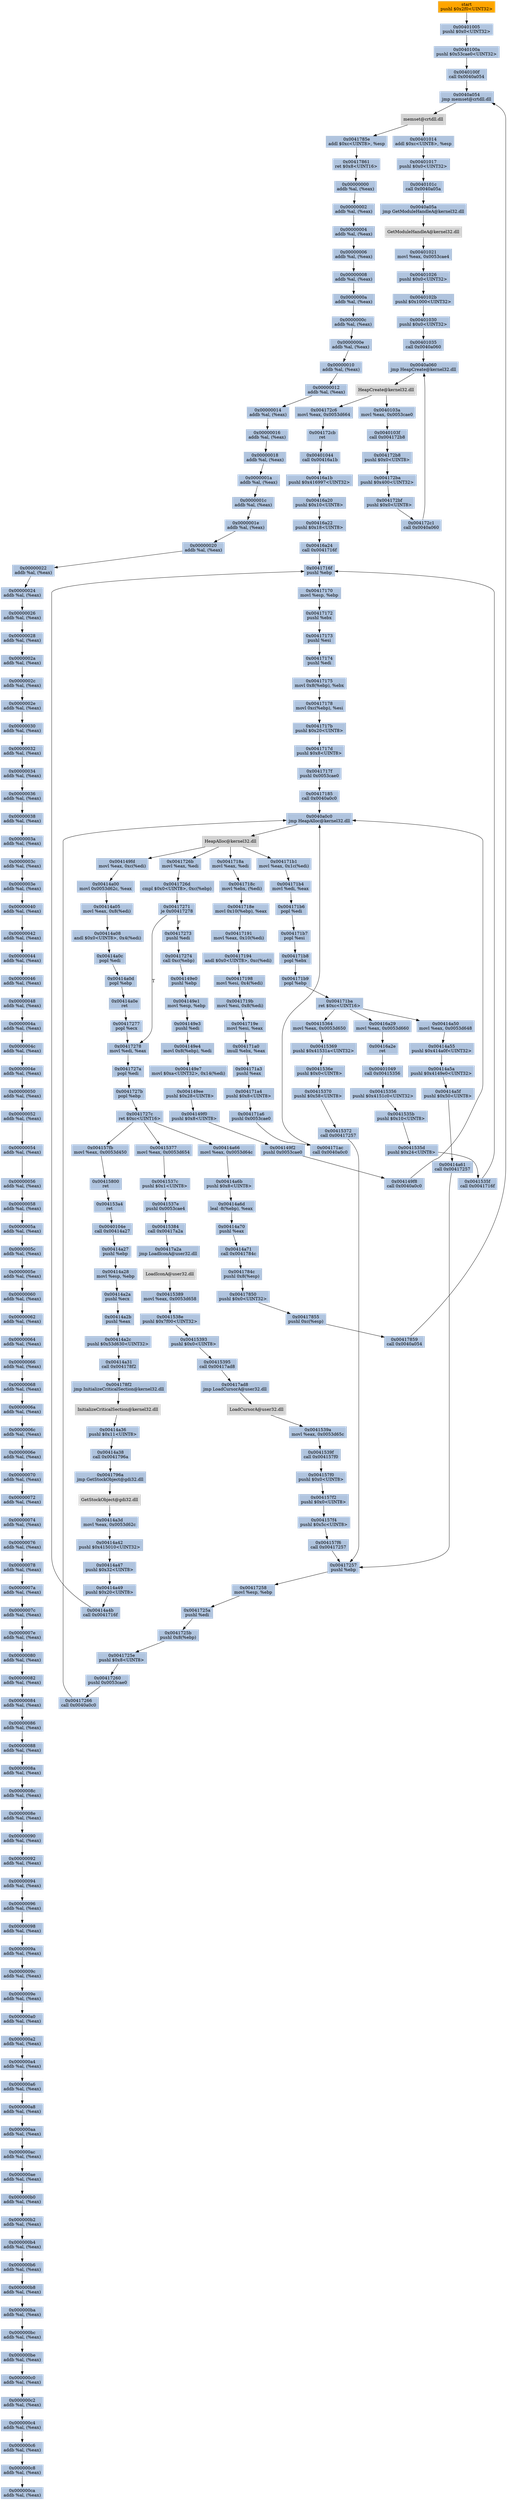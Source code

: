 digraph G {
node[shape=rectangle,style=filled,fillcolor=lightsteelblue,color=lightsteelblue]
bgcolor="transparent"
a0x00401000pushl_0x2f0UINT32[label="start\npushl $0x2f0<UINT32>",color="lightgrey",fillcolor="orange"];
a0x00401005pushl_0x0UINT32[label="0x00401005\npushl $0x0<UINT32>"];
a0x0040100apushl_0x53cae0UINT32[label="0x0040100a\npushl $0x53cae0<UINT32>"];
a0x0040100fcall_0x0040a054[label="0x0040100f\ncall 0x0040a054"];
a0x0040a054jmp_memset_crtdll_dll[label="0x0040a054\njmp memset@crtdll.dll"];
memset_crtdll_dll[label="memset@crtdll.dll",color="lightgrey",fillcolor="lightgrey"];
a0x00401014addl_0xcUINT8_esp[label="0x00401014\naddl $0xc<UINT8>, %esp"];
a0x00401017pushl_0x0UINT32[label="0x00401017\npushl $0x0<UINT32>"];
a0x0040101ccall_0x0040a05a[label="0x0040101c\ncall 0x0040a05a"];
a0x0040a05ajmp_GetModuleHandleA_kernel32_dll[label="0x0040a05a\njmp GetModuleHandleA@kernel32.dll"];
GetModuleHandleA_kernel32_dll[label="GetModuleHandleA@kernel32.dll",color="lightgrey",fillcolor="lightgrey"];
a0x00401021movl_eax_0x0053cae4[label="0x00401021\nmovl %eax, 0x0053cae4"];
a0x00401026pushl_0x0UINT32[label="0x00401026\npushl $0x0<UINT32>"];
a0x0040102bpushl_0x1000UINT32[label="0x0040102b\npushl $0x1000<UINT32>"];
a0x00401030pushl_0x0UINT32[label="0x00401030\npushl $0x0<UINT32>"];
a0x00401035call_0x0040a060[label="0x00401035\ncall 0x0040a060"];
a0x0040a060jmp_HeapCreate_kernel32_dll[label="0x0040a060\njmp HeapCreate@kernel32.dll"];
HeapCreate_kernel32_dll[label="HeapCreate@kernel32.dll",color="lightgrey",fillcolor="lightgrey"];
a0x0040103amovl_eax_0x0053cae0[label="0x0040103a\nmovl %eax, 0x0053cae0"];
a0x0040103fcall_0x004172b8[label="0x0040103f\ncall 0x004172b8"];
a0x004172b8pushl_0x0UINT8[label="0x004172b8\npushl $0x0<UINT8>"];
a0x004172bapushl_0x400UINT32[label="0x004172ba\npushl $0x400<UINT32>"];
a0x004172bfpushl_0x0UINT8[label="0x004172bf\npushl $0x0<UINT8>"];
a0x004172c1call_0x0040a060[label="0x004172c1\ncall 0x0040a060"];
a0x004172c6movl_eax_0x0053d664[label="0x004172c6\nmovl %eax, 0x0053d664"];
a0x004172cbret[label="0x004172cb\nret"];
a0x00401044call_0x00416a1b[label="0x00401044\ncall 0x00416a1b"];
a0x00416a1bpushl_0x416997UINT32[label="0x00416a1b\npushl $0x416997<UINT32>"];
a0x00416a20pushl_0x10UINT8[label="0x00416a20\npushl $0x10<UINT8>"];
a0x00416a22pushl_0x18UINT8[label="0x00416a22\npushl $0x18<UINT8>"];
a0x00416a24call_0x0041716f[label="0x00416a24\ncall 0x0041716f"];
a0x0041716fpushl_ebp[label="0x0041716f\npushl %ebp"];
a0x00417170movl_esp_ebp[label="0x00417170\nmovl %esp, %ebp"];
a0x00417172pushl_ebx[label="0x00417172\npushl %ebx"];
a0x00417173pushl_esi[label="0x00417173\npushl %esi"];
a0x00417174pushl_edi[label="0x00417174\npushl %edi"];
a0x00417175movl_0x8ebp__ebx[label="0x00417175\nmovl 0x8(%ebp), %ebx"];
a0x00417178movl_0xcebp__esi[label="0x00417178\nmovl 0xc(%ebp), %esi"];
a0x0041717bpushl_0x20UINT8[label="0x0041717b\npushl $0x20<UINT8>"];
a0x0041717dpushl_0x8UINT8[label="0x0041717d\npushl $0x8<UINT8>"];
a0x0041717fpushl_0x0053cae0[label="0x0041717f\npushl 0x0053cae0"];
a0x00417185call_0x0040a0c0[label="0x00417185\ncall 0x0040a0c0"];
a0x0040a0c0jmp_HeapAlloc_kernel32_dll[label="0x0040a0c0\njmp HeapAlloc@kernel32.dll"];
HeapAlloc_kernel32_dll[label="HeapAlloc@kernel32.dll",color="lightgrey",fillcolor="lightgrey"];
a0x0041718amovl_eax_edi[label="0x0041718a\nmovl %eax, %edi"];
a0x0041718cmovl_ebx_edi_[label="0x0041718c\nmovl %ebx, (%edi)"];
a0x0041718emovl_0x10ebp__eax[label="0x0041718e\nmovl 0x10(%ebp), %eax"];
a0x00417191movl_eax_0x10edi_[label="0x00417191\nmovl %eax, 0x10(%edi)"];
a0x00417194andl_0x0UINT8_0xcedi_[label="0x00417194\nandl $0x0<UINT8>, 0xc(%edi)"];
a0x00417198movl_esi_0x4edi_[label="0x00417198\nmovl %esi, 0x4(%edi)"];
a0x0041719bmovl_esi_0x8edi_[label="0x0041719b\nmovl %esi, 0x8(%edi)"];
a0x0041719emovl_esi_eax[label="0x0041719e\nmovl %esi, %eax"];
a0x004171a0imull_ebx_eax[label="0x004171a0\nimull %ebx, %eax"];
a0x004171a3pushl_eax[label="0x004171a3\npushl %eax"];
a0x004171a4pushl_0x8UINT8[label="0x004171a4\npushl $0x8<UINT8>"];
a0x004171a6pushl_0x0053cae0[label="0x004171a6\npushl 0x0053cae0"];
a0x004171accall_0x0040a0c0[label="0x004171ac\ncall 0x0040a0c0"];
a0x004171b1movl_eax_0x1cedi_[label="0x004171b1\nmovl %eax, 0x1c(%edi)"];
a0x004171b4movl_edi_eax[label="0x004171b4\nmovl %edi, %eax"];
a0x004171b6popl_edi[label="0x004171b6\npopl %edi"];
a0x004171b7popl_esi[label="0x004171b7\npopl %esi"];
a0x004171b8popl_ebx[label="0x004171b8\npopl %ebx"];
a0x004171b9popl_ebp[label="0x004171b9\npopl %ebp"];
a0x004171baret_0xcUINT16[label="0x004171ba\nret $0xc<UINT16>"];
a0x00416a29movl_eax_0x0053d660[label="0x00416a29\nmovl %eax, 0x0053d660"];
a0x00416a2eret[label="0x00416a2e\nret"];
a0x00401049call_0x00415356[label="0x00401049\ncall 0x00415356"];
a0x00415356pushl_0x4151c0UINT32[label="0x00415356\npushl $0x4151c0<UINT32>"];
a0x0041535bpushl_0x10UINT8[label="0x0041535b\npushl $0x10<UINT8>"];
a0x0041535dpushl_0x24UINT8[label="0x0041535d\npushl $0x24<UINT8>"];
a0x0041535fcall_0x0041716f[label="0x0041535f\ncall 0x0041716f"];
a0x00415364movl_eax_0x0053d650[label="0x00415364\nmovl %eax, 0x0053d650"];
a0x00415369pushl_0x41531aUINT32[label="0x00415369\npushl $0x41531a<UINT32>"];
a0x0041536epushl_0x0UINT8[label="0x0041536e\npushl $0x0<UINT8>"];
a0x00415370pushl_0x58UINT8[label="0x00415370\npushl $0x58<UINT8>"];
a0x00415372call_0x00417257[label="0x00415372\ncall 0x00417257"];
a0x00417257pushl_ebp[label="0x00417257\npushl %ebp"];
a0x00417258movl_esp_ebp[label="0x00417258\nmovl %esp, %ebp"];
a0x0041725apushl_edi[label="0x0041725a\npushl %edi"];
a0x0041725bpushl_0x8ebp_[label="0x0041725b\npushl 0x8(%ebp)"];
a0x0041725epushl_0x8UINT8[label="0x0041725e\npushl $0x8<UINT8>"];
a0x00417260pushl_0x0053cae0[label="0x00417260\npushl 0x0053cae0"];
a0x00417266call_0x0040a0c0[label="0x00417266\ncall 0x0040a0c0"];
a0x0041726bmovl_eax_edi[label="0x0041726b\nmovl %eax, %edi"];
a0x0041726dcmpl_0x0UINT8_0xcebp_[label="0x0041726d\ncmpl $0x0<UINT8>, 0xc(%ebp)"];
a0x00417271je_0x00417278[label="0x00417271\nje 0x00417278"];
a0x00417278movl_edi_eax[label="0x00417278\nmovl %edi, %eax"];
a0x0041727apopl_edi[label="0x0041727a\npopl %edi"];
a0x0041727bpopl_ebp[label="0x0041727b\npopl %ebp"];
a0x0041727cret_0xcUINT16[label="0x0041727c\nret $0xc<UINT16>"];
a0x00415377movl_eax_0x0053d654[label="0x00415377\nmovl %eax, 0x0053d654"];
a0x0041537cpushl_0x1UINT8[label="0x0041537c\npushl $0x1<UINT8>"];
a0x0041537epushl_0x0053cae4[label="0x0041537e\npushl 0x0053cae4"];
a0x00415384call_0x00417a2a[label="0x00415384\ncall 0x00417a2a"];
a0x00417a2ajmp_LoadIconA_user32_dll[label="0x00417a2a\njmp LoadIconA@user32.dll"];
LoadIconA_user32_dll[label="LoadIconA@user32.dll",color="lightgrey",fillcolor="lightgrey"];
a0x00415389movl_eax_0x0053d658[label="0x00415389\nmovl %eax, 0x0053d658"];
a0x0041538epushl_0x7f00UINT32[label="0x0041538e\npushl $0x7f00<UINT32>"];
a0x00415393pushl_0x0UINT8[label="0x00415393\npushl $0x0<UINT8>"];
a0x00415395call_0x00417ad8[label="0x00415395\ncall 0x00417ad8"];
a0x00417ad8jmp_LoadCursorA_user32_dll[label="0x00417ad8\njmp LoadCursorA@user32.dll"];
LoadCursorA_user32_dll[label="LoadCursorA@user32.dll",color="lightgrey",fillcolor="lightgrey"];
a0x0041539amovl_eax_0x0053d65c[label="0x0041539a\nmovl %eax, 0x0053d65c"];
a0x0041539fcall_0x004157f0[label="0x0041539f\ncall 0x004157f0"];
a0x004157f0pushl_0x0UINT8[label="0x004157f0\npushl $0x0<UINT8>"];
a0x004157f2pushl_0x0UINT8[label="0x004157f2\npushl $0x0<UINT8>"];
a0x004157f4pushl_0x5cUINT8[label="0x004157f4\npushl $0x5c<UINT8>"];
a0x004157f6call_0x00417257[label="0x004157f6\ncall 0x00417257"];
a0x004157fbmovl_eax_0x0053d450[label="0x004157fb\nmovl %eax, 0x0053d450"];
a0x00415800ret[label="0x00415800\nret"];
a0x004153a4ret[label="0x004153a4\nret"];
a0x0040104ecall_0x00414a27[label="0x0040104e\ncall 0x00414a27"];
a0x00414a27pushl_ebp[label="0x00414a27\npushl %ebp"];
a0x00414a28movl_esp_ebp[label="0x00414a28\nmovl %esp, %ebp"];
a0x00414a2apushl_ecx[label="0x00414a2a\npushl %ecx"];
a0x00414a2bpushl_eax[label="0x00414a2b\npushl %eax"];
a0x00414a2cpushl_0x53d630UINT32[label="0x00414a2c\npushl $0x53d630<UINT32>"];
a0x00414a31call_0x004178f2[label="0x00414a31\ncall 0x004178f2"];
a0x004178f2jmp_InitializeCriticalSection_kernel32_dll[label="0x004178f2\njmp InitializeCriticalSection@kernel32.dll"];
InitializeCriticalSection_kernel32_dll[label="InitializeCriticalSection@kernel32.dll",color="lightgrey",fillcolor="lightgrey"];
a0x00414a36pushl_0x11UINT8[label="0x00414a36\npushl $0x11<UINT8>"];
a0x00414a38call_0x0041796a[label="0x00414a38\ncall 0x0041796a"];
a0x0041796ajmp_GetStockObject_gdi32_dll[label="0x0041796a\njmp GetStockObject@gdi32.dll"];
GetStockObject_gdi32_dll[label="GetStockObject@gdi32.dll",color="lightgrey",fillcolor="lightgrey"];
a0x00414a3dmovl_eax_0x0053d62c[label="0x00414a3d\nmovl %eax, 0x0053d62c"];
a0x00414a42pushl_0x415010UINT32[label="0x00414a42\npushl $0x415010<UINT32>"];
a0x00414a47pushl_0x32UINT8[label="0x00414a47\npushl $0x32<UINT8>"];
a0x00414a49pushl_0x20UINT8[label="0x00414a49\npushl $0x20<UINT8>"];
a0x00414a4bcall_0x0041716f[label="0x00414a4b\ncall 0x0041716f"];
a0x00414a50movl_eax_0x0053d648[label="0x00414a50\nmovl %eax, 0x0053d648"];
a0x00414a55pushl_0x414a0fUINT32[label="0x00414a55\npushl $0x414a0f<UINT32>"];
a0x00414a5apushl_0x4149e0UINT32[label="0x00414a5a\npushl $0x4149e0<UINT32>"];
a0x00414a5fpushl_0x50UINT8[label="0x00414a5f\npushl $0x50<UINT8>"];
a0x00414a61call_0x00417257[label="0x00414a61\ncall 0x00417257"];
a0x00417273pushl_edi[label="0x00417273\npushl %edi"];
a0x00417274call_0xcebp_[label="0x00417274\ncall 0xc(%ebp)"];
a0x004149e0pushl_ebp[label="0x004149e0\npushl %ebp"];
a0x004149e1movl_esp_ebp[label="0x004149e1\nmovl %esp, %ebp"];
a0x004149e3pushl_edi[label="0x004149e3\npushl %edi"];
a0x004149e4movl_0x8ebp__edi[label="0x004149e4\nmovl 0x8(%ebp), %edi"];
a0x004149e7movl_0xaUINT32_0x14edi_[label="0x004149e7\nmovl $0xa<UINT32>, 0x14(%edi)"];
a0x004149eepushl_0x28UINT8[label="0x004149ee\npushl $0x28<UINT8>"];
a0x004149f0pushl_0x8UINT8[label="0x004149f0\npushl $0x8<UINT8>"];
a0x004149f2pushl_0x0053cae0[label="0x004149f2\npushl 0x0053cae0"];
a0x004149f8call_0x0040a0c0[label="0x004149f8\ncall 0x0040a0c0"];
a0x004149fdmovl_eax_0xcedi_[label="0x004149fd\nmovl %eax, 0xc(%edi)"];
a0x00414a00movl_0x0053d62c_eax[label="0x00414a00\nmovl 0x0053d62c, %eax"];
a0x00414a05movl_eax_0x8edi_[label="0x00414a05\nmovl %eax, 0x8(%edi)"];
a0x00414a08andl_0x0UINT8_0x4edi_[label="0x00414a08\nandl $0x0<UINT8>, 0x4(%edi)"];
a0x00414a0cpopl_edi[label="0x00414a0c\npopl %edi"];
a0x00414a0dpopl_ebp[label="0x00414a0d\npopl %ebp"];
a0x00414a0eret[label="0x00414a0e\nret"];
a0x00417277popl_ecx[label="0x00417277\npopl %ecx"];
a0x00414a66movl_eax_0x0053d64c[label="0x00414a66\nmovl %eax, 0x0053d64c"];
a0x00414a6bpushl_0x8UINT8[label="0x00414a6b\npushl $0x8<UINT8>"];
a0x00414a6dleal__8ebp__eax[label="0x00414a6d\nleal -8(%ebp), %eax"];
a0x00414a70pushl_eax[label="0x00414a70\npushl %eax"];
a0x00414a71call_0x0041784c[label="0x00414a71\ncall 0x0041784c"];
a0x0041784cpushl_0x8esp_[label="0x0041784c\npushl 0x8(%esp)"];
a0x00417850pushl_0x0UINT32[label="0x00417850\npushl $0x0<UINT32>"];
a0x00417855pushl_0xcesp_[label="0x00417855\npushl 0xc(%esp)"];
a0x00417859call_0x0040a054[label="0x00417859\ncall 0x0040a054"];
a0x0041785eaddl_0xcUINT8_esp[label="0x0041785e\naddl $0xc<UINT8>, %esp"];
a0x00417861ret_0x8UINT16[label="0x00417861\nret $0x8<UINT16>"];
a0x00000000addb_al_eax_[label="0x00000000\naddb %al, (%eax)"];
a0x00000002addb_al_eax_[label="0x00000002\naddb %al, (%eax)"];
a0x00000004addb_al_eax_[label="0x00000004\naddb %al, (%eax)"];
a0x00000006addb_al_eax_[label="0x00000006\naddb %al, (%eax)"];
a0x00000008addb_al_eax_[label="0x00000008\naddb %al, (%eax)"];
a0x0000000aaddb_al_eax_[label="0x0000000a\naddb %al, (%eax)"];
a0x0000000caddb_al_eax_[label="0x0000000c\naddb %al, (%eax)"];
a0x0000000eaddb_al_eax_[label="0x0000000e\naddb %al, (%eax)"];
a0x00000010addb_al_eax_[label="0x00000010\naddb %al, (%eax)"];
a0x00000012addb_al_eax_[label="0x00000012\naddb %al, (%eax)"];
a0x00000014addb_al_eax_[label="0x00000014\naddb %al, (%eax)"];
a0x00000016addb_al_eax_[label="0x00000016\naddb %al, (%eax)"];
a0x00000018addb_al_eax_[label="0x00000018\naddb %al, (%eax)"];
a0x0000001aaddb_al_eax_[label="0x0000001a\naddb %al, (%eax)"];
a0x0000001caddb_al_eax_[label="0x0000001c\naddb %al, (%eax)"];
a0x0000001eaddb_al_eax_[label="0x0000001e\naddb %al, (%eax)"];
a0x00000020addb_al_eax_[label="0x00000020\naddb %al, (%eax)"];
a0x00000022addb_al_eax_[label="0x00000022\naddb %al, (%eax)"];
a0x00000024addb_al_eax_[label="0x00000024\naddb %al, (%eax)"];
a0x00000026addb_al_eax_[label="0x00000026\naddb %al, (%eax)"];
a0x00000028addb_al_eax_[label="0x00000028\naddb %al, (%eax)"];
a0x0000002aaddb_al_eax_[label="0x0000002a\naddb %al, (%eax)"];
a0x0000002caddb_al_eax_[label="0x0000002c\naddb %al, (%eax)"];
a0x0000002eaddb_al_eax_[label="0x0000002e\naddb %al, (%eax)"];
a0x00000030addb_al_eax_[label="0x00000030\naddb %al, (%eax)"];
a0x00000032addb_al_eax_[label="0x00000032\naddb %al, (%eax)"];
a0x00000034addb_al_eax_[label="0x00000034\naddb %al, (%eax)"];
a0x00000036addb_al_eax_[label="0x00000036\naddb %al, (%eax)"];
a0x00000038addb_al_eax_[label="0x00000038\naddb %al, (%eax)"];
a0x0000003aaddb_al_eax_[label="0x0000003a\naddb %al, (%eax)"];
a0x0000003caddb_al_eax_[label="0x0000003c\naddb %al, (%eax)"];
a0x0000003eaddb_al_eax_[label="0x0000003e\naddb %al, (%eax)"];
a0x00000040addb_al_eax_[label="0x00000040\naddb %al, (%eax)"];
a0x00000042addb_al_eax_[label="0x00000042\naddb %al, (%eax)"];
a0x00000044addb_al_eax_[label="0x00000044\naddb %al, (%eax)"];
a0x00000046addb_al_eax_[label="0x00000046\naddb %al, (%eax)"];
a0x00000048addb_al_eax_[label="0x00000048\naddb %al, (%eax)"];
a0x0000004aaddb_al_eax_[label="0x0000004a\naddb %al, (%eax)"];
a0x0000004caddb_al_eax_[label="0x0000004c\naddb %al, (%eax)"];
a0x0000004eaddb_al_eax_[label="0x0000004e\naddb %al, (%eax)"];
a0x00000050addb_al_eax_[label="0x00000050\naddb %al, (%eax)"];
a0x00000052addb_al_eax_[label="0x00000052\naddb %al, (%eax)"];
a0x00000054addb_al_eax_[label="0x00000054\naddb %al, (%eax)"];
a0x00000056addb_al_eax_[label="0x00000056\naddb %al, (%eax)"];
a0x00000058addb_al_eax_[label="0x00000058\naddb %al, (%eax)"];
a0x0000005aaddb_al_eax_[label="0x0000005a\naddb %al, (%eax)"];
a0x0000005caddb_al_eax_[label="0x0000005c\naddb %al, (%eax)"];
a0x0000005eaddb_al_eax_[label="0x0000005e\naddb %al, (%eax)"];
a0x00000060addb_al_eax_[label="0x00000060\naddb %al, (%eax)"];
a0x00000062addb_al_eax_[label="0x00000062\naddb %al, (%eax)"];
a0x00000064addb_al_eax_[label="0x00000064\naddb %al, (%eax)"];
a0x00000066addb_al_eax_[label="0x00000066\naddb %al, (%eax)"];
a0x00000068addb_al_eax_[label="0x00000068\naddb %al, (%eax)"];
a0x0000006aaddb_al_eax_[label="0x0000006a\naddb %al, (%eax)"];
a0x0000006caddb_al_eax_[label="0x0000006c\naddb %al, (%eax)"];
a0x0000006eaddb_al_eax_[label="0x0000006e\naddb %al, (%eax)"];
a0x00000070addb_al_eax_[label="0x00000070\naddb %al, (%eax)"];
a0x00000072addb_al_eax_[label="0x00000072\naddb %al, (%eax)"];
a0x00000074addb_al_eax_[label="0x00000074\naddb %al, (%eax)"];
a0x00000076addb_al_eax_[label="0x00000076\naddb %al, (%eax)"];
a0x00000078addb_al_eax_[label="0x00000078\naddb %al, (%eax)"];
a0x0000007aaddb_al_eax_[label="0x0000007a\naddb %al, (%eax)"];
a0x0000007caddb_al_eax_[label="0x0000007c\naddb %al, (%eax)"];
a0x0000007eaddb_al_eax_[label="0x0000007e\naddb %al, (%eax)"];
a0x00000080addb_al_eax_[label="0x00000080\naddb %al, (%eax)"];
a0x00000082addb_al_eax_[label="0x00000082\naddb %al, (%eax)"];
a0x00000084addb_al_eax_[label="0x00000084\naddb %al, (%eax)"];
a0x00000086addb_al_eax_[label="0x00000086\naddb %al, (%eax)"];
a0x00000088addb_al_eax_[label="0x00000088\naddb %al, (%eax)"];
a0x0000008aaddb_al_eax_[label="0x0000008a\naddb %al, (%eax)"];
a0x0000008caddb_al_eax_[label="0x0000008c\naddb %al, (%eax)"];
a0x0000008eaddb_al_eax_[label="0x0000008e\naddb %al, (%eax)"];
a0x00000090addb_al_eax_[label="0x00000090\naddb %al, (%eax)"];
a0x00000092addb_al_eax_[label="0x00000092\naddb %al, (%eax)"];
a0x00000094addb_al_eax_[label="0x00000094\naddb %al, (%eax)"];
a0x00000096addb_al_eax_[label="0x00000096\naddb %al, (%eax)"];
a0x00000098addb_al_eax_[label="0x00000098\naddb %al, (%eax)"];
a0x0000009aaddb_al_eax_[label="0x0000009a\naddb %al, (%eax)"];
a0x0000009caddb_al_eax_[label="0x0000009c\naddb %al, (%eax)"];
a0x0000009eaddb_al_eax_[label="0x0000009e\naddb %al, (%eax)"];
a0x000000a0addb_al_eax_[label="0x000000a0\naddb %al, (%eax)"];
a0x000000a2addb_al_eax_[label="0x000000a2\naddb %al, (%eax)"];
a0x000000a4addb_al_eax_[label="0x000000a4\naddb %al, (%eax)"];
a0x000000a6addb_al_eax_[label="0x000000a6\naddb %al, (%eax)"];
a0x000000a8addb_al_eax_[label="0x000000a8\naddb %al, (%eax)"];
a0x000000aaaddb_al_eax_[label="0x000000aa\naddb %al, (%eax)"];
a0x000000acaddb_al_eax_[label="0x000000ac\naddb %al, (%eax)"];
a0x000000aeaddb_al_eax_[label="0x000000ae\naddb %al, (%eax)"];
a0x000000b0addb_al_eax_[label="0x000000b0\naddb %al, (%eax)"];
a0x000000b2addb_al_eax_[label="0x000000b2\naddb %al, (%eax)"];
a0x000000b4addb_al_eax_[label="0x000000b4\naddb %al, (%eax)"];
a0x000000b6addb_al_eax_[label="0x000000b6\naddb %al, (%eax)"];
a0x000000b8addb_al_eax_[label="0x000000b8\naddb %al, (%eax)"];
a0x000000baaddb_al_eax_[label="0x000000ba\naddb %al, (%eax)"];
a0x000000bcaddb_al_eax_[label="0x000000bc\naddb %al, (%eax)"];
a0x000000beaddb_al_eax_[label="0x000000be\naddb %al, (%eax)"];
a0x000000c0addb_al_eax_[label="0x000000c0\naddb %al, (%eax)"];
a0x000000c2addb_al_eax_[label="0x000000c2\naddb %al, (%eax)"];
a0x000000c4addb_al_eax_[label="0x000000c4\naddb %al, (%eax)"];
a0x000000c6addb_al_eax_[label="0x000000c6\naddb %al, (%eax)"];
a0x000000c8addb_al_eax_[label="0x000000c8\naddb %al, (%eax)"];
a0x000000caaddb_al_eax_[label="0x000000ca\naddb %al, (%eax)"];
a0x00401000pushl_0x2f0UINT32 -> a0x00401005pushl_0x0UINT32 [color="#000000"];
a0x00401005pushl_0x0UINT32 -> a0x0040100apushl_0x53cae0UINT32 [color="#000000"];
a0x0040100apushl_0x53cae0UINT32 -> a0x0040100fcall_0x0040a054 [color="#000000"];
a0x0040100fcall_0x0040a054 -> a0x0040a054jmp_memset_crtdll_dll [color="#000000"];
a0x0040a054jmp_memset_crtdll_dll -> memset_crtdll_dll [color="#000000"];
memset_crtdll_dll -> a0x00401014addl_0xcUINT8_esp [color="#000000"];
a0x00401014addl_0xcUINT8_esp -> a0x00401017pushl_0x0UINT32 [color="#000000"];
a0x00401017pushl_0x0UINT32 -> a0x0040101ccall_0x0040a05a [color="#000000"];
a0x0040101ccall_0x0040a05a -> a0x0040a05ajmp_GetModuleHandleA_kernel32_dll [color="#000000"];
a0x0040a05ajmp_GetModuleHandleA_kernel32_dll -> GetModuleHandleA_kernel32_dll [color="#000000"];
GetModuleHandleA_kernel32_dll -> a0x00401021movl_eax_0x0053cae4 [color="#000000"];
a0x00401021movl_eax_0x0053cae4 -> a0x00401026pushl_0x0UINT32 [color="#000000"];
a0x00401026pushl_0x0UINT32 -> a0x0040102bpushl_0x1000UINT32 [color="#000000"];
a0x0040102bpushl_0x1000UINT32 -> a0x00401030pushl_0x0UINT32 [color="#000000"];
a0x00401030pushl_0x0UINT32 -> a0x00401035call_0x0040a060 [color="#000000"];
a0x00401035call_0x0040a060 -> a0x0040a060jmp_HeapCreate_kernel32_dll [color="#000000"];
a0x0040a060jmp_HeapCreate_kernel32_dll -> HeapCreate_kernel32_dll [color="#000000"];
HeapCreate_kernel32_dll -> a0x0040103amovl_eax_0x0053cae0 [color="#000000"];
a0x0040103amovl_eax_0x0053cae0 -> a0x0040103fcall_0x004172b8 [color="#000000"];
a0x0040103fcall_0x004172b8 -> a0x004172b8pushl_0x0UINT8 [color="#000000"];
a0x004172b8pushl_0x0UINT8 -> a0x004172bapushl_0x400UINT32 [color="#000000"];
a0x004172bapushl_0x400UINT32 -> a0x004172bfpushl_0x0UINT8 [color="#000000"];
a0x004172bfpushl_0x0UINT8 -> a0x004172c1call_0x0040a060 [color="#000000"];
a0x004172c1call_0x0040a060 -> a0x0040a060jmp_HeapCreate_kernel32_dll [color="#000000"];
HeapCreate_kernel32_dll -> a0x004172c6movl_eax_0x0053d664 [color="#000000"];
a0x004172c6movl_eax_0x0053d664 -> a0x004172cbret [color="#000000"];
a0x004172cbret -> a0x00401044call_0x00416a1b [color="#000000"];
a0x00401044call_0x00416a1b -> a0x00416a1bpushl_0x416997UINT32 [color="#000000"];
a0x00416a1bpushl_0x416997UINT32 -> a0x00416a20pushl_0x10UINT8 [color="#000000"];
a0x00416a20pushl_0x10UINT8 -> a0x00416a22pushl_0x18UINT8 [color="#000000"];
a0x00416a22pushl_0x18UINT8 -> a0x00416a24call_0x0041716f [color="#000000"];
a0x00416a24call_0x0041716f -> a0x0041716fpushl_ebp [color="#000000"];
a0x0041716fpushl_ebp -> a0x00417170movl_esp_ebp [color="#000000"];
a0x00417170movl_esp_ebp -> a0x00417172pushl_ebx [color="#000000"];
a0x00417172pushl_ebx -> a0x00417173pushl_esi [color="#000000"];
a0x00417173pushl_esi -> a0x00417174pushl_edi [color="#000000"];
a0x00417174pushl_edi -> a0x00417175movl_0x8ebp__ebx [color="#000000"];
a0x00417175movl_0x8ebp__ebx -> a0x00417178movl_0xcebp__esi [color="#000000"];
a0x00417178movl_0xcebp__esi -> a0x0041717bpushl_0x20UINT8 [color="#000000"];
a0x0041717bpushl_0x20UINT8 -> a0x0041717dpushl_0x8UINT8 [color="#000000"];
a0x0041717dpushl_0x8UINT8 -> a0x0041717fpushl_0x0053cae0 [color="#000000"];
a0x0041717fpushl_0x0053cae0 -> a0x00417185call_0x0040a0c0 [color="#000000"];
a0x00417185call_0x0040a0c0 -> a0x0040a0c0jmp_HeapAlloc_kernel32_dll [color="#000000"];
a0x0040a0c0jmp_HeapAlloc_kernel32_dll -> HeapAlloc_kernel32_dll [color="#000000"];
HeapAlloc_kernel32_dll -> a0x0041718amovl_eax_edi [color="#000000"];
a0x0041718amovl_eax_edi -> a0x0041718cmovl_ebx_edi_ [color="#000000"];
a0x0041718cmovl_ebx_edi_ -> a0x0041718emovl_0x10ebp__eax [color="#000000"];
a0x0041718emovl_0x10ebp__eax -> a0x00417191movl_eax_0x10edi_ [color="#000000"];
a0x00417191movl_eax_0x10edi_ -> a0x00417194andl_0x0UINT8_0xcedi_ [color="#000000"];
a0x00417194andl_0x0UINT8_0xcedi_ -> a0x00417198movl_esi_0x4edi_ [color="#000000"];
a0x00417198movl_esi_0x4edi_ -> a0x0041719bmovl_esi_0x8edi_ [color="#000000"];
a0x0041719bmovl_esi_0x8edi_ -> a0x0041719emovl_esi_eax [color="#000000"];
a0x0041719emovl_esi_eax -> a0x004171a0imull_ebx_eax [color="#000000"];
a0x004171a0imull_ebx_eax -> a0x004171a3pushl_eax [color="#000000"];
a0x004171a3pushl_eax -> a0x004171a4pushl_0x8UINT8 [color="#000000"];
a0x004171a4pushl_0x8UINT8 -> a0x004171a6pushl_0x0053cae0 [color="#000000"];
a0x004171a6pushl_0x0053cae0 -> a0x004171accall_0x0040a0c0 [color="#000000"];
a0x004171accall_0x0040a0c0 -> a0x0040a0c0jmp_HeapAlloc_kernel32_dll [color="#000000"];
HeapAlloc_kernel32_dll -> a0x004171b1movl_eax_0x1cedi_ [color="#000000"];
a0x004171b1movl_eax_0x1cedi_ -> a0x004171b4movl_edi_eax [color="#000000"];
a0x004171b4movl_edi_eax -> a0x004171b6popl_edi [color="#000000"];
a0x004171b6popl_edi -> a0x004171b7popl_esi [color="#000000"];
a0x004171b7popl_esi -> a0x004171b8popl_ebx [color="#000000"];
a0x004171b8popl_ebx -> a0x004171b9popl_ebp [color="#000000"];
a0x004171b9popl_ebp -> a0x004171baret_0xcUINT16 [color="#000000"];
a0x004171baret_0xcUINT16 -> a0x00416a29movl_eax_0x0053d660 [color="#000000"];
a0x00416a29movl_eax_0x0053d660 -> a0x00416a2eret [color="#000000"];
a0x00416a2eret -> a0x00401049call_0x00415356 [color="#000000"];
a0x00401049call_0x00415356 -> a0x00415356pushl_0x4151c0UINT32 [color="#000000"];
a0x00415356pushl_0x4151c0UINT32 -> a0x0041535bpushl_0x10UINT8 [color="#000000"];
a0x0041535bpushl_0x10UINT8 -> a0x0041535dpushl_0x24UINT8 [color="#000000"];
a0x0041535dpushl_0x24UINT8 -> a0x0041535fcall_0x0041716f [color="#000000"];
a0x0041535fcall_0x0041716f -> a0x0041716fpushl_ebp [color="#000000"];
a0x004171baret_0xcUINT16 -> a0x00415364movl_eax_0x0053d650 [color="#000000"];
a0x00415364movl_eax_0x0053d650 -> a0x00415369pushl_0x41531aUINT32 [color="#000000"];
a0x00415369pushl_0x41531aUINT32 -> a0x0041536epushl_0x0UINT8 [color="#000000"];
a0x0041536epushl_0x0UINT8 -> a0x00415370pushl_0x58UINT8 [color="#000000"];
a0x00415370pushl_0x58UINT8 -> a0x00415372call_0x00417257 [color="#000000"];
a0x00415372call_0x00417257 -> a0x00417257pushl_ebp [color="#000000"];
a0x00417257pushl_ebp -> a0x00417258movl_esp_ebp [color="#000000"];
a0x00417258movl_esp_ebp -> a0x0041725apushl_edi [color="#000000"];
a0x0041725apushl_edi -> a0x0041725bpushl_0x8ebp_ [color="#000000"];
a0x0041725bpushl_0x8ebp_ -> a0x0041725epushl_0x8UINT8 [color="#000000"];
a0x0041725epushl_0x8UINT8 -> a0x00417260pushl_0x0053cae0 [color="#000000"];
a0x00417260pushl_0x0053cae0 -> a0x00417266call_0x0040a0c0 [color="#000000"];
a0x00417266call_0x0040a0c0 -> a0x0040a0c0jmp_HeapAlloc_kernel32_dll [color="#000000"];
HeapAlloc_kernel32_dll -> a0x0041726bmovl_eax_edi [color="#000000"];
a0x0041726bmovl_eax_edi -> a0x0041726dcmpl_0x0UINT8_0xcebp_ [color="#000000"];
a0x0041726dcmpl_0x0UINT8_0xcebp_ -> a0x00417271je_0x00417278 [color="#000000"];
a0x00417271je_0x00417278 -> a0x00417278movl_edi_eax [color="#000000",label="T"];
a0x00417278movl_edi_eax -> a0x0041727apopl_edi [color="#000000"];
a0x0041727apopl_edi -> a0x0041727bpopl_ebp [color="#000000"];
a0x0041727bpopl_ebp -> a0x0041727cret_0xcUINT16 [color="#000000"];
a0x0041727cret_0xcUINT16 -> a0x00415377movl_eax_0x0053d654 [color="#000000"];
a0x00415377movl_eax_0x0053d654 -> a0x0041537cpushl_0x1UINT8 [color="#000000"];
a0x0041537cpushl_0x1UINT8 -> a0x0041537epushl_0x0053cae4 [color="#000000"];
a0x0041537epushl_0x0053cae4 -> a0x00415384call_0x00417a2a [color="#000000"];
a0x00415384call_0x00417a2a -> a0x00417a2ajmp_LoadIconA_user32_dll [color="#000000"];
a0x00417a2ajmp_LoadIconA_user32_dll -> LoadIconA_user32_dll [color="#000000"];
LoadIconA_user32_dll -> a0x00415389movl_eax_0x0053d658 [color="#000000"];
a0x00415389movl_eax_0x0053d658 -> a0x0041538epushl_0x7f00UINT32 [color="#000000"];
a0x0041538epushl_0x7f00UINT32 -> a0x00415393pushl_0x0UINT8 [color="#000000"];
a0x00415393pushl_0x0UINT8 -> a0x00415395call_0x00417ad8 [color="#000000"];
a0x00415395call_0x00417ad8 -> a0x00417ad8jmp_LoadCursorA_user32_dll [color="#000000"];
a0x00417ad8jmp_LoadCursorA_user32_dll -> LoadCursorA_user32_dll [color="#000000"];
LoadCursorA_user32_dll -> a0x0041539amovl_eax_0x0053d65c [color="#000000"];
a0x0041539amovl_eax_0x0053d65c -> a0x0041539fcall_0x004157f0 [color="#000000"];
a0x0041539fcall_0x004157f0 -> a0x004157f0pushl_0x0UINT8 [color="#000000"];
a0x004157f0pushl_0x0UINT8 -> a0x004157f2pushl_0x0UINT8 [color="#000000"];
a0x004157f2pushl_0x0UINT8 -> a0x004157f4pushl_0x5cUINT8 [color="#000000"];
a0x004157f4pushl_0x5cUINT8 -> a0x004157f6call_0x00417257 [color="#000000"];
a0x004157f6call_0x00417257 -> a0x00417257pushl_ebp [color="#000000"];
a0x0041727cret_0xcUINT16 -> a0x004157fbmovl_eax_0x0053d450 [color="#000000"];
a0x004157fbmovl_eax_0x0053d450 -> a0x00415800ret [color="#000000"];
a0x00415800ret -> a0x004153a4ret [color="#000000"];
a0x004153a4ret -> a0x0040104ecall_0x00414a27 [color="#000000"];
a0x0040104ecall_0x00414a27 -> a0x00414a27pushl_ebp [color="#000000"];
a0x00414a27pushl_ebp -> a0x00414a28movl_esp_ebp [color="#000000"];
a0x00414a28movl_esp_ebp -> a0x00414a2apushl_ecx [color="#000000"];
a0x00414a2apushl_ecx -> a0x00414a2bpushl_eax [color="#000000"];
a0x00414a2bpushl_eax -> a0x00414a2cpushl_0x53d630UINT32 [color="#000000"];
a0x00414a2cpushl_0x53d630UINT32 -> a0x00414a31call_0x004178f2 [color="#000000"];
a0x00414a31call_0x004178f2 -> a0x004178f2jmp_InitializeCriticalSection_kernel32_dll [color="#000000"];
a0x004178f2jmp_InitializeCriticalSection_kernel32_dll -> InitializeCriticalSection_kernel32_dll [color="#000000"];
InitializeCriticalSection_kernel32_dll -> a0x00414a36pushl_0x11UINT8 [color="#000000"];
a0x00414a36pushl_0x11UINT8 -> a0x00414a38call_0x0041796a [color="#000000"];
a0x00414a38call_0x0041796a -> a0x0041796ajmp_GetStockObject_gdi32_dll [color="#000000"];
a0x0041796ajmp_GetStockObject_gdi32_dll -> GetStockObject_gdi32_dll [color="#000000"];
GetStockObject_gdi32_dll -> a0x00414a3dmovl_eax_0x0053d62c [color="#000000"];
a0x00414a3dmovl_eax_0x0053d62c -> a0x00414a42pushl_0x415010UINT32 [color="#000000"];
a0x00414a42pushl_0x415010UINT32 -> a0x00414a47pushl_0x32UINT8 [color="#000000"];
a0x00414a47pushl_0x32UINT8 -> a0x00414a49pushl_0x20UINT8 [color="#000000"];
a0x00414a49pushl_0x20UINT8 -> a0x00414a4bcall_0x0041716f [color="#000000"];
a0x00414a4bcall_0x0041716f -> a0x0041716fpushl_ebp [color="#000000"];
a0x004171baret_0xcUINT16 -> a0x00414a50movl_eax_0x0053d648 [color="#000000"];
a0x00414a50movl_eax_0x0053d648 -> a0x00414a55pushl_0x414a0fUINT32 [color="#000000"];
a0x00414a55pushl_0x414a0fUINT32 -> a0x00414a5apushl_0x4149e0UINT32 [color="#000000"];
a0x00414a5apushl_0x4149e0UINT32 -> a0x00414a5fpushl_0x50UINT8 [color="#000000"];
a0x00414a5fpushl_0x50UINT8 -> a0x00414a61call_0x00417257 [color="#000000"];
a0x00414a61call_0x00417257 -> a0x00417257pushl_ebp [color="#000000"];
a0x00417271je_0x00417278 -> a0x00417273pushl_edi [color="#000000",label="F"];
a0x00417273pushl_edi -> a0x00417274call_0xcebp_ [color="#000000"];
a0x00417274call_0xcebp_ -> a0x004149e0pushl_ebp [color="#000000"];
a0x004149e0pushl_ebp -> a0x004149e1movl_esp_ebp [color="#000000"];
a0x004149e1movl_esp_ebp -> a0x004149e3pushl_edi [color="#000000"];
a0x004149e3pushl_edi -> a0x004149e4movl_0x8ebp__edi [color="#000000"];
a0x004149e4movl_0x8ebp__edi -> a0x004149e7movl_0xaUINT32_0x14edi_ [color="#000000"];
a0x004149e7movl_0xaUINT32_0x14edi_ -> a0x004149eepushl_0x28UINT8 [color="#000000"];
a0x004149eepushl_0x28UINT8 -> a0x004149f0pushl_0x8UINT8 [color="#000000"];
a0x004149f0pushl_0x8UINT8 -> a0x004149f2pushl_0x0053cae0 [color="#000000"];
a0x004149f2pushl_0x0053cae0 -> a0x004149f8call_0x0040a0c0 [color="#000000"];
a0x004149f8call_0x0040a0c0 -> a0x0040a0c0jmp_HeapAlloc_kernel32_dll [color="#000000"];
HeapAlloc_kernel32_dll -> a0x004149fdmovl_eax_0xcedi_ [color="#000000"];
a0x004149fdmovl_eax_0xcedi_ -> a0x00414a00movl_0x0053d62c_eax [color="#000000"];
a0x00414a00movl_0x0053d62c_eax -> a0x00414a05movl_eax_0x8edi_ [color="#000000"];
a0x00414a05movl_eax_0x8edi_ -> a0x00414a08andl_0x0UINT8_0x4edi_ [color="#000000"];
a0x00414a08andl_0x0UINT8_0x4edi_ -> a0x00414a0cpopl_edi [color="#000000"];
a0x00414a0cpopl_edi -> a0x00414a0dpopl_ebp [color="#000000"];
a0x00414a0dpopl_ebp -> a0x00414a0eret [color="#000000"];
a0x00414a0eret -> a0x00417277popl_ecx [color="#000000"];
a0x00417277popl_ecx -> a0x00417278movl_edi_eax [color="#000000"];
a0x0041727cret_0xcUINT16 -> a0x00414a66movl_eax_0x0053d64c [color="#000000"];
a0x00414a66movl_eax_0x0053d64c -> a0x00414a6bpushl_0x8UINT8 [color="#000000"];
a0x00414a6bpushl_0x8UINT8 -> a0x00414a6dleal__8ebp__eax [color="#000000"];
a0x00414a6dleal__8ebp__eax -> a0x00414a70pushl_eax [color="#000000"];
a0x00414a70pushl_eax -> a0x00414a71call_0x0041784c [color="#000000"];
a0x00414a71call_0x0041784c -> a0x0041784cpushl_0x8esp_ [color="#000000"];
a0x0041784cpushl_0x8esp_ -> a0x00417850pushl_0x0UINT32 [color="#000000"];
a0x00417850pushl_0x0UINT32 -> a0x00417855pushl_0xcesp_ [color="#000000"];
a0x00417855pushl_0xcesp_ -> a0x00417859call_0x0040a054 [color="#000000"];
a0x00417859call_0x0040a054 -> a0x0040a054jmp_memset_crtdll_dll [color="#000000"];
memset_crtdll_dll -> a0x0041785eaddl_0xcUINT8_esp [color="#000000"];
a0x0041785eaddl_0xcUINT8_esp -> a0x00417861ret_0x8UINT16 [color="#000000"];
a0x00417861ret_0x8UINT16 -> a0x00000000addb_al_eax_ [color="#000000"];
a0x00000000addb_al_eax_ -> a0x00000002addb_al_eax_ [color="#000000"];
a0x00000002addb_al_eax_ -> a0x00000004addb_al_eax_ [color="#000000"];
a0x00000004addb_al_eax_ -> a0x00000006addb_al_eax_ [color="#000000"];
a0x00000006addb_al_eax_ -> a0x00000008addb_al_eax_ [color="#000000"];
a0x00000008addb_al_eax_ -> a0x0000000aaddb_al_eax_ [color="#000000"];
a0x0000000aaddb_al_eax_ -> a0x0000000caddb_al_eax_ [color="#000000"];
a0x0000000caddb_al_eax_ -> a0x0000000eaddb_al_eax_ [color="#000000"];
a0x0000000eaddb_al_eax_ -> a0x00000010addb_al_eax_ [color="#000000"];
a0x00000010addb_al_eax_ -> a0x00000012addb_al_eax_ [color="#000000"];
a0x00000012addb_al_eax_ -> a0x00000014addb_al_eax_ [color="#000000"];
a0x00000014addb_al_eax_ -> a0x00000016addb_al_eax_ [color="#000000"];
a0x00000016addb_al_eax_ -> a0x00000018addb_al_eax_ [color="#000000"];
a0x00000018addb_al_eax_ -> a0x0000001aaddb_al_eax_ [color="#000000"];
a0x0000001aaddb_al_eax_ -> a0x0000001caddb_al_eax_ [color="#000000"];
a0x0000001caddb_al_eax_ -> a0x0000001eaddb_al_eax_ [color="#000000"];
a0x0000001eaddb_al_eax_ -> a0x00000020addb_al_eax_ [color="#000000"];
a0x00000020addb_al_eax_ -> a0x00000022addb_al_eax_ [color="#000000"];
a0x00000022addb_al_eax_ -> a0x00000024addb_al_eax_ [color="#000000"];
a0x00000024addb_al_eax_ -> a0x00000026addb_al_eax_ [color="#000000"];
a0x00000026addb_al_eax_ -> a0x00000028addb_al_eax_ [color="#000000"];
a0x00000028addb_al_eax_ -> a0x0000002aaddb_al_eax_ [color="#000000"];
a0x0000002aaddb_al_eax_ -> a0x0000002caddb_al_eax_ [color="#000000"];
a0x0000002caddb_al_eax_ -> a0x0000002eaddb_al_eax_ [color="#000000"];
a0x0000002eaddb_al_eax_ -> a0x00000030addb_al_eax_ [color="#000000"];
a0x00000030addb_al_eax_ -> a0x00000032addb_al_eax_ [color="#000000"];
a0x00000032addb_al_eax_ -> a0x00000034addb_al_eax_ [color="#000000"];
a0x00000034addb_al_eax_ -> a0x00000036addb_al_eax_ [color="#000000"];
a0x00000036addb_al_eax_ -> a0x00000038addb_al_eax_ [color="#000000"];
a0x00000038addb_al_eax_ -> a0x0000003aaddb_al_eax_ [color="#000000"];
a0x0000003aaddb_al_eax_ -> a0x0000003caddb_al_eax_ [color="#000000"];
a0x0000003caddb_al_eax_ -> a0x0000003eaddb_al_eax_ [color="#000000"];
a0x0000003eaddb_al_eax_ -> a0x00000040addb_al_eax_ [color="#000000"];
a0x00000040addb_al_eax_ -> a0x00000042addb_al_eax_ [color="#000000"];
a0x00000042addb_al_eax_ -> a0x00000044addb_al_eax_ [color="#000000"];
a0x00000044addb_al_eax_ -> a0x00000046addb_al_eax_ [color="#000000"];
a0x00000046addb_al_eax_ -> a0x00000048addb_al_eax_ [color="#000000"];
a0x00000048addb_al_eax_ -> a0x0000004aaddb_al_eax_ [color="#000000"];
a0x0000004aaddb_al_eax_ -> a0x0000004caddb_al_eax_ [color="#000000"];
a0x0000004caddb_al_eax_ -> a0x0000004eaddb_al_eax_ [color="#000000"];
a0x0000004eaddb_al_eax_ -> a0x00000050addb_al_eax_ [color="#000000"];
a0x00000050addb_al_eax_ -> a0x00000052addb_al_eax_ [color="#000000"];
a0x00000052addb_al_eax_ -> a0x00000054addb_al_eax_ [color="#000000"];
a0x00000054addb_al_eax_ -> a0x00000056addb_al_eax_ [color="#000000"];
a0x00000056addb_al_eax_ -> a0x00000058addb_al_eax_ [color="#000000"];
a0x00000058addb_al_eax_ -> a0x0000005aaddb_al_eax_ [color="#000000"];
a0x0000005aaddb_al_eax_ -> a0x0000005caddb_al_eax_ [color="#000000"];
a0x0000005caddb_al_eax_ -> a0x0000005eaddb_al_eax_ [color="#000000"];
a0x0000005eaddb_al_eax_ -> a0x00000060addb_al_eax_ [color="#000000"];
a0x00000060addb_al_eax_ -> a0x00000062addb_al_eax_ [color="#000000"];
a0x00000062addb_al_eax_ -> a0x00000064addb_al_eax_ [color="#000000"];
a0x00000064addb_al_eax_ -> a0x00000066addb_al_eax_ [color="#000000"];
a0x00000066addb_al_eax_ -> a0x00000068addb_al_eax_ [color="#000000"];
a0x00000068addb_al_eax_ -> a0x0000006aaddb_al_eax_ [color="#000000"];
a0x0000006aaddb_al_eax_ -> a0x0000006caddb_al_eax_ [color="#000000"];
a0x0000006caddb_al_eax_ -> a0x0000006eaddb_al_eax_ [color="#000000"];
a0x0000006eaddb_al_eax_ -> a0x00000070addb_al_eax_ [color="#000000"];
a0x00000070addb_al_eax_ -> a0x00000072addb_al_eax_ [color="#000000"];
a0x00000072addb_al_eax_ -> a0x00000074addb_al_eax_ [color="#000000"];
a0x00000074addb_al_eax_ -> a0x00000076addb_al_eax_ [color="#000000"];
a0x00000076addb_al_eax_ -> a0x00000078addb_al_eax_ [color="#000000"];
a0x00000078addb_al_eax_ -> a0x0000007aaddb_al_eax_ [color="#000000"];
a0x0000007aaddb_al_eax_ -> a0x0000007caddb_al_eax_ [color="#000000"];
a0x0000007caddb_al_eax_ -> a0x0000007eaddb_al_eax_ [color="#000000"];
a0x0000007eaddb_al_eax_ -> a0x00000080addb_al_eax_ [color="#000000"];
a0x00000080addb_al_eax_ -> a0x00000082addb_al_eax_ [color="#000000"];
a0x00000082addb_al_eax_ -> a0x00000084addb_al_eax_ [color="#000000"];
a0x00000084addb_al_eax_ -> a0x00000086addb_al_eax_ [color="#000000"];
a0x00000086addb_al_eax_ -> a0x00000088addb_al_eax_ [color="#000000"];
a0x00000088addb_al_eax_ -> a0x0000008aaddb_al_eax_ [color="#000000"];
a0x0000008aaddb_al_eax_ -> a0x0000008caddb_al_eax_ [color="#000000"];
a0x0000008caddb_al_eax_ -> a0x0000008eaddb_al_eax_ [color="#000000"];
a0x0000008eaddb_al_eax_ -> a0x00000090addb_al_eax_ [color="#000000"];
a0x00000090addb_al_eax_ -> a0x00000092addb_al_eax_ [color="#000000"];
a0x00000092addb_al_eax_ -> a0x00000094addb_al_eax_ [color="#000000"];
a0x00000094addb_al_eax_ -> a0x00000096addb_al_eax_ [color="#000000"];
a0x00000096addb_al_eax_ -> a0x00000098addb_al_eax_ [color="#000000"];
a0x00000098addb_al_eax_ -> a0x0000009aaddb_al_eax_ [color="#000000"];
a0x0000009aaddb_al_eax_ -> a0x0000009caddb_al_eax_ [color="#000000"];
a0x0000009caddb_al_eax_ -> a0x0000009eaddb_al_eax_ [color="#000000"];
a0x0000009eaddb_al_eax_ -> a0x000000a0addb_al_eax_ [color="#000000"];
a0x000000a0addb_al_eax_ -> a0x000000a2addb_al_eax_ [color="#000000"];
a0x000000a2addb_al_eax_ -> a0x000000a4addb_al_eax_ [color="#000000"];
a0x000000a4addb_al_eax_ -> a0x000000a6addb_al_eax_ [color="#000000"];
a0x000000a6addb_al_eax_ -> a0x000000a8addb_al_eax_ [color="#000000"];
a0x000000a8addb_al_eax_ -> a0x000000aaaddb_al_eax_ [color="#000000"];
a0x000000aaaddb_al_eax_ -> a0x000000acaddb_al_eax_ [color="#000000"];
a0x000000acaddb_al_eax_ -> a0x000000aeaddb_al_eax_ [color="#000000"];
a0x000000aeaddb_al_eax_ -> a0x000000b0addb_al_eax_ [color="#000000"];
a0x000000b0addb_al_eax_ -> a0x000000b2addb_al_eax_ [color="#000000"];
a0x000000b2addb_al_eax_ -> a0x000000b4addb_al_eax_ [color="#000000"];
a0x000000b4addb_al_eax_ -> a0x000000b6addb_al_eax_ [color="#000000"];
a0x000000b6addb_al_eax_ -> a0x000000b8addb_al_eax_ [color="#000000"];
a0x000000b8addb_al_eax_ -> a0x000000baaddb_al_eax_ [color="#000000"];
a0x000000baaddb_al_eax_ -> a0x000000bcaddb_al_eax_ [color="#000000"];
a0x000000bcaddb_al_eax_ -> a0x000000beaddb_al_eax_ [color="#000000"];
a0x000000beaddb_al_eax_ -> a0x000000c0addb_al_eax_ [color="#000000"];
a0x000000c0addb_al_eax_ -> a0x000000c2addb_al_eax_ [color="#000000"];
a0x000000c2addb_al_eax_ -> a0x000000c4addb_al_eax_ [color="#000000"];
a0x000000c4addb_al_eax_ -> a0x000000c6addb_al_eax_ [color="#000000"];
a0x000000c6addb_al_eax_ -> a0x000000c8addb_al_eax_ [color="#000000"];
a0x000000c8addb_al_eax_ -> a0x000000caaddb_al_eax_ [color="#000000"];
}
